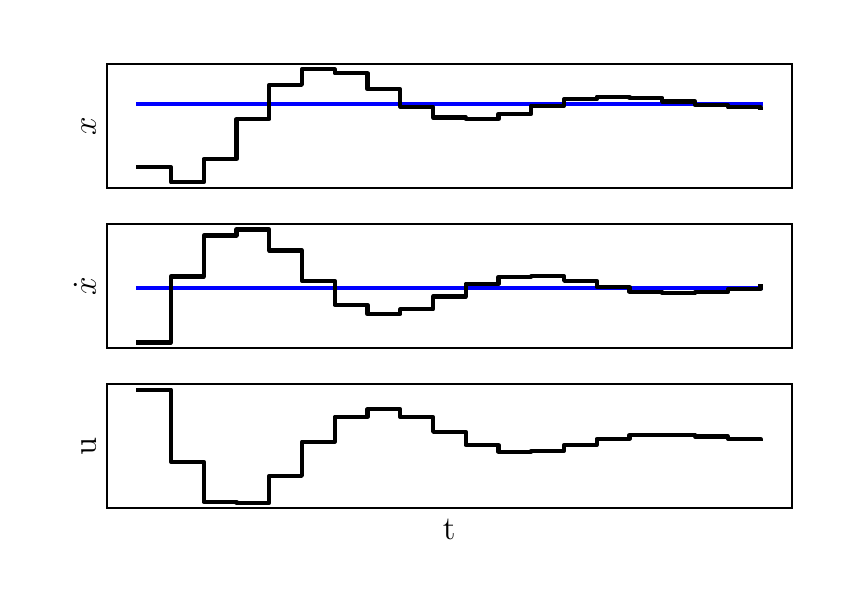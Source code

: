 \begingroup%
\makeatletter%
\begin{pgfpicture}%
\pgfpathrectangle{\pgfpointorigin}{\pgfqpoint{4.0in}{2.8in}}%
\pgfusepath{use as bounding box, clip}%
\begin{pgfscope}%
\pgfsetbuttcap%
\pgfsetmiterjoin%
\definecolor{currentfill}{rgb}{1.0,1.0,1.0}%
\pgfsetfillcolor{currentfill}%
\pgfsetlinewidth{0.0pt}%
\definecolor{currentstroke}{rgb}{1.0,1.0,1.0}%
\pgfsetstrokecolor{currentstroke}%
\pgfsetdash{}{0pt}%
\pgfpathmoveto{\pgfqpoint{0.0in}{0.0in}}%
\pgfpathlineto{\pgfqpoint{4.0in}{0.0in}}%
\pgfpathlineto{\pgfqpoint{4.0in}{2.8in}}%
\pgfpathlineto{\pgfqpoint{0.0in}{2.8in}}%
\pgfpathclose%
\pgfusepath{fill}%
\end{pgfscope}%
\begin{pgfscope}%
\pgfsetbuttcap%
\pgfsetmiterjoin%
\definecolor{currentfill}{rgb}{1.0,1.0,1.0}%
\pgfsetfillcolor{currentfill}%
\pgfsetlinewidth{0.0pt}%
\definecolor{currentstroke}{rgb}{0.0,0.0,0.0}%
\pgfsetstrokecolor{currentstroke}%
\pgfsetstrokeopacity{0.0}%
\pgfsetdash{}{0pt}%
\pgfpathmoveto{\pgfqpoint{0.397in}{1.999in}}%
\pgfpathlineto{\pgfqpoint{3.82in}{1.999in}}%
\pgfpathlineto{\pgfqpoint{3.82in}{2.62in}}%
\pgfpathlineto{\pgfqpoint{0.397in}{2.62in}}%
\pgfpathclose%
\pgfusepath{fill}%
\end{pgfscope}%
\begin{pgfscope}%
\definecolor{textcolor}{rgb}{0.0,0.0,0.0}%
\pgfsetstrokecolor{textcolor}%
\pgfsetfillcolor{textcolor}%
\pgftext[x=0.341in,y=2.309in,,bottom,rotate=90.0]{\color{textcolor}\rmfamily\fontsize{12.0}{14.4}\selectfont \(\displaystyle x\)}%
\end{pgfscope}%
\begin{pgfscope}%
\pgfpathrectangle{\pgfqpoint{0.397in}{1.999in}}{\pgfqpoint{3.423in}{0.621in}}%
\pgfusepath{clip}%
\pgfsetrectcap%
\pgfsetroundjoin%
\pgfsetlinewidth{1.506pt}%
\definecolor{currentstroke}{rgb}{0.0,0.0,1.0}%
\pgfsetstrokecolor{currentstroke}%
\pgfsetdash{}{0pt}%
\pgfpathmoveto{\pgfqpoint{0.552in}{2.419in}}%
\pgfpathlineto{\pgfqpoint{0.716in}{2.419in}}%
\pgfpathlineto{\pgfqpoint{0.716in}{2.419in}}%
\pgfpathlineto{\pgfqpoint{0.88in}{2.419in}}%
\pgfpathlineto{\pgfqpoint{0.88in}{2.419in}}%
\pgfpathlineto{\pgfqpoint{1.044in}{2.419in}}%
\pgfpathlineto{\pgfqpoint{1.044in}{2.419in}}%
\pgfpathlineto{\pgfqpoint{1.208in}{2.419in}}%
\pgfpathlineto{\pgfqpoint{1.208in}{2.419in}}%
\pgfpathlineto{\pgfqpoint{1.371in}{2.419in}}%
\pgfpathlineto{\pgfqpoint{1.371in}{2.419in}}%
\pgfpathlineto{\pgfqpoint{1.535in}{2.419in}}%
\pgfpathlineto{\pgfqpoint{1.535in}{2.419in}}%
\pgfpathlineto{\pgfqpoint{1.699in}{2.419in}}%
\pgfpathlineto{\pgfqpoint{1.699in}{2.419in}}%
\pgfpathlineto{\pgfqpoint{1.863in}{2.419in}}%
\pgfpathlineto{\pgfqpoint{1.863in}{2.419in}}%
\pgfpathlineto{\pgfqpoint{2.027in}{2.419in}}%
\pgfpathlineto{\pgfqpoint{2.027in}{2.419in}}%
\pgfpathlineto{\pgfqpoint{2.19in}{2.419in}}%
\pgfpathlineto{\pgfqpoint{2.19in}{2.419in}}%
\pgfpathlineto{\pgfqpoint{2.354in}{2.419in}}%
\pgfpathlineto{\pgfqpoint{2.354in}{2.419in}}%
\pgfpathlineto{\pgfqpoint{2.518in}{2.419in}}%
\pgfpathlineto{\pgfqpoint{2.518in}{2.419in}}%
\pgfpathlineto{\pgfqpoint{2.682in}{2.419in}}%
\pgfpathlineto{\pgfqpoint{2.682in}{2.419in}}%
\pgfpathlineto{\pgfqpoint{2.845in}{2.419in}}%
\pgfpathlineto{\pgfqpoint{2.845in}{2.419in}}%
\pgfpathlineto{\pgfqpoint{3.009in}{2.419in}}%
\pgfpathlineto{\pgfqpoint{3.009in}{2.419in}}%
\pgfpathlineto{\pgfqpoint{3.173in}{2.419in}}%
\pgfpathlineto{\pgfqpoint{3.173in}{2.419in}}%
\pgfpathlineto{\pgfqpoint{3.337in}{2.419in}}%
\pgfpathlineto{\pgfqpoint{3.337in}{2.419in}}%
\pgfpathlineto{\pgfqpoint{3.501in}{2.419in}}%
\pgfpathlineto{\pgfqpoint{3.501in}{2.419in}}%
\pgfpathlineto{\pgfqpoint{3.664in}{2.419in}}%
\pgfpathlineto{\pgfqpoint{3.664in}{2.419in}}%
\pgfusepath{stroke}%
\end{pgfscope}%
\begin{pgfscope}%
\pgfpathrectangle{\pgfqpoint{0.397in}{1.999in}}{\pgfqpoint{3.423in}{0.621in}}%
\pgfusepath{clip}%
\pgfsetrectcap%
\pgfsetroundjoin%
\pgfsetlinewidth{1.506pt}%
\definecolor{currentstroke}{rgb}{0.0,0.0,0.0}%
\pgfsetstrokecolor{currentstroke}%
\pgfsetdash{}{0pt}%
\pgfpathmoveto{\pgfqpoint{0.552in}{2.103in}}%
\pgfpathlineto{\pgfqpoint{0.716in}{2.103in}}%
\pgfpathlineto{\pgfqpoint{0.716in}{2.027in}}%
\pgfpathlineto{\pgfqpoint{0.88in}{2.027in}}%
\pgfpathlineto{\pgfqpoint{0.88in}{2.143in}}%
\pgfpathlineto{\pgfqpoint{1.044in}{2.143in}}%
\pgfpathlineto{\pgfqpoint{1.044in}{2.343in}}%
\pgfpathlineto{\pgfqpoint{1.208in}{2.343in}}%
\pgfpathlineto{\pgfqpoint{1.208in}{2.514in}}%
\pgfpathlineto{\pgfqpoint{1.371in}{2.514in}}%
\pgfpathlineto{\pgfqpoint{1.371in}{2.592in}}%
\pgfpathlineto{\pgfqpoint{1.535in}{2.592in}}%
\pgfpathlineto{\pgfqpoint{1.535in}{2.572in}}%
\pgfpathlineto{\pgfqpoint{1.699in}{2.572in}}%
\pgfpathlineto{\pgfqpoint{1.699in}{2.492in}}%
\pgfpathlineto{\pgfqpoint{1.863in}{2.492in}}%
\pgfpathlineto{\pgfqpoint{1.863in}{2.405in}}%
\pgfpathlineto{\pgfqpoint{2.027in}{2.405in}}%
\pgfpathlineto{\pgfqpoint{2.027in}{2.351in}}%
\pgfpathlineto{\pgfqpoint{2.19in}{2.351in}}%
\pgfpathlineto{\pgfqpoint{2.19in}{2.343in}}%
\pgfpathlineto{\pgfqpoint{2.354in}{2.343in}}%
\pgfpathlineto{\pgfqpoint{2.354in}{2.37in}}%
\pgfpathlineto{\pgfqpoint{2.518in}{2.37in}}%
\pgfpathlineto{\pgfqpoint{2.518in}{2.41in}}%
\pgfpathlineto{\pgfqpoint{2.682in}{2.41in}}%
\pgfpathlineto{\pgfqpoint{2.682in}{2.442in}}%
\pgfpathlineto{\pgfqpoint{2.845in}{2.442in}}%
\pgfpathlineto{\pgfqpoint{2.845in}{2.455in}}%
\pgfpathlineto{\pgfqpoint{3.009in}{2.455in}}%
\pgfpathlineto{\pgfqpoint{3.009in}{2.449in}}%
\pgfpathlineto{\pgfqpoint{3.173in}{2.449in}}%
\pgfpathlineto{\pgfqpoint{3.173in}{2.431in}}%
\pgfpathlineto{\pgfqpoint{3.337in}{2.431in}}%
\pgfpathlineto{\pgfqpoint{3.337in}{2.413in}}%
\pgfpathlineto{\pgfqpoint{3.501in}{2.413in}}%
\pgfpathlineto{\pgfqpoint{3.501in}{2.402in}}%
\pgfpathlineto{\pgfqpoint{3.664in}{2.402in}}%
\pgfpathlineto{\pgfqpoint{3.664in}{2.401in}}%
\pgfusepath{stroke}%
\end{pgfscope}%
\begin{pgfscope}%
\pgfsetrectcap%
\pgfsetmiterjoin%
\pgfsetlinewidth{0.803pt}%
\definecolor{currentstroke}{rgb}{0.0,0.0,0.0}%
\pgfsetstrokecolor{currentstroke}%
\pgfsetdash{}{0pt}%
\pgfpathmoveto{\pgfqpoint{0.397in}{1.999in}}%
\pgfpathlineto{\pgfqpoint{0.397in}{2.62in}}%
\pgfusepath{stroke}%
\end{pgfscope}%
\begin{pgfscope}%
\pgfsetrectcap%
\pgfsetmiterjoin%
\pgfsetlinewidth{0.803pt}%
\definecolor{currentstroke}{rgb}{0.0,0.0,0.0}%
\pgfsetstrokecolor{currentstroke}%
\pgfsetdash{}{0pt}%
\pgfpathmoveto{\pgfqpoint{3.82in}{1.999in}}%
\pgfpathlineto{\pgfqpoint{3.82in}{2.62in}}%
\pgfusepath{stroke}%
\end{pgfscope}%
\begin{pgfscope}%
\pgfsetrectcap%
\pgfsetmiterjoin%
\pgfsetlinewidth{0.803pt}%
\definecolor{currentstroke}{rgb}{0.0,0.0,0.0}%
\pgfsetstrokecolor{currentstroke}%
\pgfsetdash{}{0pt}%
\pgfpathmoveto{\pgfqpoint{0.397in}{1.999in}}%
\pgfpathlineto{\pgfqpoint{3.82in}{1.999in}}%
\pgfusepath{stroke}%
\end{pgfscope}%
\begin{pgfscope}%
\pgfsetrectcap%
\pgfsetmiterjoin%
\pgfsetlinewidth{0.803pt}%
\definecolor{currentstroke}{rgb}{0.0,0.0,0.0}%
\pgfsetstrokecolor{currentstroke}%
\pgfsetdash{}{0pt}%
\pgfpathmoveto{\pgfqpoint{0.397in}{2.62in}}%
\pgfpathlineto{\pgfqpoint{3.82in}{2.62in}}%
\pgfusepath{stroke}%
\end{pgfscope}%
\begin{pgfscope}%
\pgfsetbuttcap%
\pgfsetmiterjoin%
\definecolor{currentfill}{rgb}{1.0,1.0,1.0}%
\pgfsetfillcolor{currentfill}%
\pgfsetlinewidth{0.0pt}%
\definecolor{currentstroke}{rgb}{0.0,0.0,0.0}%
\pgfsetstrokecolor{currentstroke}%
\pgfsetstrokeopacity{0.0}%
\pgfsetdash{}{0pt}%
\pgfpathmoveto{\pgfqpoint{0.397in}{1.198in}}%
\pgfpathlineto{\pgfqpoint{3.82in}{1.198in}}%
\pgfpathlineto{\pgfqpoint{3.82in}{1.819in}}%
\pgfpathlineto{\pgfqpoint{0.397in}{1.819in}}%
\pgfpathclose%
\pgfusepath{fill}%
\end{pgfscope}%
\begin{pgfscope}%
\definecolor{textcolor}{rgb}{0.0,0.0,0.0}%
\pgfsetstrokecolor{textcolor}%
\pgfsetfillcolor{textcolor}%
\pgftext[x=0.341in,y=1.508in,,bottom,rotate=90.0]{\color{textcolor}\rmfamily\fontsize{12.0}{14.4}\selectfont \(\displaystyle \dot{x}\)}%
\end{pgfscope}%
\begin{pgfscope}%
\pgfpathrectangle{\pgfqpoint{0.397in}{1.198in}}{\pgfqpoint{3.423in}{0.621in}}%
\pgfusepath{clip}%
\pgfsetrectcap%
\pgfsetroundjoin%
\pgfsetlinewidth{1.506pt}%
\definecolor{currentstroke}{rgb}{0.0,0.0,1.0}%
\pgfsetstrokecolor{currentstroke}%
\pgfsetdash{}{0pt}%
\pgfpathmoveto{\pgfqpoint{0.552in}{1.5in}}%
\pgfpathlineto{\pgfqpoint{0.716in}{1.5in}}%
\pgfpathlineto{\pgfqpoint{0.716in}{1.5in}}%
\pgfpathlineto{\pgfqpoint{0.88in}{1.5in}}%
\pgfpathlineto{\pgfqpoint{0.88in}{1.5in}}%
\pgfpathlineto{\pgfqpoint{1.044in}{1.5in}}%
\pgfpathlineto{\pgfqpoint{1.044in}{1.5in}}%
\pgfpathlineto{\pgfqpoint{1.208in}{1.5in}}%
\pgfpathlineto{\pgfqpoint{1.208in}{1.5in}}%
\pgfpathlineto{\pgfqpoint{1.371in}{1.5in}}%
\pgfpathlineto{\pgfqpoint{1.371in}{1.5in}}%
\pgfpathlineto{\pgfqpoint{1.535in}{1.5in}}%
\pgfpathlineto{\pgfqpoint{1.535in}{1.5in}}%
\pgfpathlineto{\pgfqpoint{1.699in}{1.5in}}%
\pgfpathlineto{\pgfqpoint{1.699in}{1.5in}}%
\pgfpathlineto{\pgfqpoint{1.863in}{1.5in}}%
\pgfpathlineto{\pgfqpoint{1.863in}{1.5in}}%
\pgfpathlineto{\pgfqpoint{2.027in}{1.5in}}%
\pgfpathlineto{\pgfqpoint{2.027in}{1.5in}}%
\pgfpathlineto{\pgfqpoint{2.19in}{1.5in}}%
\pgfpathlineto{\pgfqpoint{2.19in}{1.5in}}%
\pgfpathlineto{\pgfqpoint{2.354in}{1.5in}}%
\pgfpathlineto{\pgfqpoint{2.354in}{1.5in}}%
\pgfpathlineto{\pgfqpoint{2.518in}{1.5in}}%
\pgfpathlineto{\pgfqpoint{2.518in}{1.5in}}%
\pgfpathlineto{\pgfqpoint{2.682in}{1.5in}}%
\pgfpathlineto{\pgfqpoint{2.682in}{1.5in}}%
\pgfpathlineto{\pgfqpoint{2.845in}{1.5in}}%
\pgfpathlineto{\pgfqpoint{2.845in}{1.5in}}%
\pgfpathlineto{\pgfqpoint{3.009in}{1.5in}}%
\pgfpathlineto{\pgfqpoint{3.009in}{1.5in}}%
\pgfpathlineto{\pgfqpoint{3.173in}{1.5in}}%
\pgfpathlineto{\pgfqpoint{3.173in}{1.5in}}%
\pgfpathlineto{\pgfqpoint{3.337in}{1.5in}}%
\pgfpathlineto{\pgfqpoint{3.337in}{1.5in}}%
\pgfpathlineto{\pgfqpoint{3.501in}{1.5in}}%
\pgfpathlineto{\pgfqpoint{3.501in}{1.5in}}%
\pgfpathlineto{\pgfqpoint{3.664in}{1.5in}}%
\pgfpathlineto{\pgfqpoint{3.664in}{1.5in}}%
\pgfusepath{stroke}%
\end{pgfscope}%
\begin{pgfscope}%
\pgfpathrectangle{\pgfqpoint{0.397in}{1.198in}}{\pgfqpoint{3.423in}{0.621in}}%
\pgfusepath{clip}%
\pgfsetrectcap%
\pgfsetroundjoin%
\pgfsetlinewidth{1.506pt}%
\definecolor{currentstroke}{rgb}{0.0,0.0,0.0}%
\pgfsetstrokecolor{currentstroke}%
\pgfsetdash{}{0pt}%
\pgfpathmoveto{\pgfqpoint{0.552in}{1.226in}}%
\pgfpathlineto{\pgfqpoint{0.716in}{1.226in}}%
\pgfpathlineto{\pgfqpoint{0.716in}{1.556in}}%
\pgfpathlineto{\pgfqpoint{0.88in}{1.556in}}%
\pgfpathlineto{\pgfqpoint{0.88in}{1.761in}}%
\pgfpathlineto{\pgfqpoint{1.044in}{1.761in}}%
\pgfpathlineto{\pgfqpoint{1.044in}{1.791in}}%
\pgfpathlineto{\pgfqpoint{1.208in}{1.791in}}%
\pgfpathlineto{\pgfqpoint{1.208in}{1.686in}}%
\pgfpathlineto{\pgfqpoint{1.371in}{1.686in}}%
\pgfpathlineto{\pgfqpoint{1.371in}{1.534in}}%
\pgfpathlineto{\pgfqpoint{1.535in}{1.534in}}%
\pgfpathlineto{\pgfqpoint{1.535in}{1.414in}}%
\pgfpathlineto{\pgfqpoint{1.699in}{1.414in}}%
\pgfpathlineto{\pgfqpoint{1.699in}{1.368in}}%
\pgfpathlineto{\pgfqpoint{1.863in}{1.368in}}%
\pgfpathlineto{\pgfqpoint{1.863in}{1.392in}}%
\pgfpathlineto{\pgfqpoint{2.027in}{1.392in}}%
\pgfpathlineto{\pgfqpoint{2.027in}{1.456in}}%
\pgfpathlineto{\pgfqpoint{2.19in}{1.456in}}%
\pgfpathlineto{\pgfqpoint{2.19in}{1.519in}}%
\pgfpathlineto{\pgfqpoint{2.354in}{1.519in}}%
\pgfpathlineto{\pgfqpoint{2.354in}{1.555in}}%
\pgfpathlineto{\pgfqpoint{2.518in}{1.555in}}%
\pgfpathlineto{\pgfqpoint{2.518in}{1.557in}}%
\pgfpathlineto{\pgfqpoint{2.682in}{1.557in}}%
\pgfpathlineto{\pgfqpoint{2.682in}{1.534in}}%
\pgfpathlineto{\pgfqpoint{2.845in}{1.534in}}%
\pgfpathlineto{\pgfqpoint{2.845in}{1.503in}}%
\pgfpathlineto{\pgfqpoint{3.009in}{1.503in}}%
\pgfpathlineto{\pgfqpoint{3.009in}{1.48in}}%
\pgfpathlineto{\pgfqpoint{3.173in}{1.48in}}%
\pgfpathlineto{\pgfqpoint{3.173in}{1.472in}}%
\pgfpathlineto{\pgfqpoint{3.337in}{1.472in}}%
\pgfpathlineto{\pgfqpoint{3.337in}{1.478in}}%
\pgfpathlineto{\pgfqpoint{3.501in}{1.478in}}%
\pgfpathlineto{\pgfqpoint{3.501in}{1.492in}}%
\pgfpathlineto{\pgfqpoint{3.664in}{1.492in}}%
\pgfpathlineto{\pgfqpoint{3.664in}{1.506in}}%
\pgfusepath{stroke}%
\end{pgfscope}%
\begin{pgfscope}%
\pgfsetrectcap%
\pgfsetmiterjoin%
\pgfsetlinewidth{0.803pt}%
\definecolor{currentstroke}{rgb}{0.0,0.0,0.0}%
\pgfsetstrokecolor{currentstroke}%
\pgfsetdash{}{0pt}%
\pgfpathmoveto{\pgfqpoint{0.397in}{1.198in}}%
\pgfpathlineto{\pgfqpoint{0.397in}{1.819in}}%
\pgfusepath{stroke}%
\end{pgfscope}%
\begin{pgfscope}%
\pgfsetrectcap%
\pgfsetmiterjoin%
\pgfsetlinewidth{0.803pt}%
\definecolor{currentstroke}{rgb}{0.0,0.0,0.0}%
\pgfsetstrokecolor{currentstroke}%
\pgfsetdash{}{0pt}%
\pgfpathmoveto{\pgfqpoint{3.82in}{1.198in}}%
\pgfpathlineto{\pgfqpoint{3.82in}{1.819in}}%
\pgfusepath{stroke}%
\end{pgfscope}%
\begin{pgfscope}%
\pgfsetrectcap%
\pgfsetmiterjoin%
\pgfsetlinewidth{0.803pt}%
\definecolor{currentstroke}{rgb}{0.0,0.0,0.0}%
\pgfsetstrokecolor{currentstroke}%
\pgfsetdash{}{0pt}%
\pgfpathmoveto{\pgfqpoint{0.397in}{1.198in}}%
\pgfpathlineto{\pgfqpoint{3.82in}{1.198in}}%
\pgfusepath{stroke}%
\end{pgfscope}%
\begin{pgfscope}%
\pgfsetrectcap%
\pgfsetmiterjoin%
\pgfsetlinewidth{0.803pt}%
\definecolor{currentstroke}{rgb}{0.0,0.0,0.0}%
\pgfsetstrokecolor{currentstroke}%
\pgfsetdash{}{0pt}%
\pgfpathmoveto{\pgfqpoint{0.397in}{1.819in}}%
\pgfpathlineto{\pgfqpoint{3.82in}{1.819in}}%
\pgfusepath{stroke}%
\end{pgfscope}%
\begin{pgfscope}%
\pgfsetbuttcap%
\pgfsetmiterjoin%
\definecolor{currentfill}{rgb}{1.0,1.0,1.0}%
\pgfsetfillcolor{currentfill}%
\pgfsetlinewidth{0.0pt}%
\definecolor{currentstroke}{rgb}{0.0,0.0,0.0}%
\pgfsetstrokecolor{currentstroke}%
\pgfsetstrokeopacity{0.0}%
\pgfsetdash{}{0pt}%
\pgfpathmoveto{\pgfqpoint{0.397in}{0.397in}}%
\pgfpathlineto{\pgfqpoint{3.82in}{0.397in}}%
\pgfpathlineto{\pgfqpoint{3.82in}{1.018in}}%
\pgfpathlineto{\pgfqpoint{0.397in}{1.018in}}%
\pgfpathclose%
\pgfusepath{fill}%
\end{pgfscope}%
\begin{pgfscope}%
\definecolor{textcolor}{rgb}{0.0,0.0,0.0}%
\pgfsetstrokecolor{textcolor}%
\pgfsetfillcolor{textcolor}%
\pgftext[x=2.108in,y=0.341in,,top]{\color{textcolor}\rmfamily\fontsize{12.0}{14.4}\selectfont t}%
\end{pgfscope}%
\begin{pgfscope}%
\definecolor{textcolor}{rgb}{0.0,0.0,0.0}%
\pgfsetstrokecolor{textcolor}%
\pgfsetfillcolor{textcolor}%
\pgftext[x=0.341in,y=0.707in,,bottom,rotate=90.0]{\color{textcolor}\rmfamily\fontsize{12.0}{14.4}\selectfont u}%
\end{pgfscope}%
\begin{pgfscope}%
\pgfpathrectangle{\pgfqpoint{0.397in}{0.397in}}{\pgfqpoint{3.423in}{0.621in}}%
\pgfusepath{clip}%
\pgfsetrectcap%
\pgfsetroundjoin%
\pgfsetlinewidth{1.506pt}%
\definecolor{currentstroke}{rgb}{0.0,0.0,0.0}%
\pgfsetstrokecolor{currentstroke}%
\pgfsetdash{}{0pt}%
\pgfpathmoveto{\pgfqpoint{0.552in}{0.99in}}%
\pgfpathlineto{\pgfqpoint{0.716in}{0.99in}}%
\pgfpathlineto{\pgfqpoint{0.716in}{0.63in}}%
\pgfpathlineto{\pgfqpoint{0.88in}{0.63in}}%
\pgfpathlineto{\pgfqpoint{0.88in}{0.429in}}%
\pgfpathlineto{\pgfqpoint{1.044in}{0.429in}}%
\pgfpathlineto{\pgfqpoint{1.044in}{0.425in}}%
\pgfpathlineto{\pgfqpoint{1.208in}{0.425in}}%
\pgfpathlineto{\pgfqpoint{1.208in}{0.559in}}%
\pgfpathlineto{\pgfqpoint{1.371in}{0.559in}}%
\pgfpathlineto{\pgfqpoint{1.371in}{0.73in}}%
\pgfpathlineto{\pgfqpoint{1.535in}{0.73in}}%
\pgfpathlineto{\pgfqpoint{1.535in}{0.854in}}%
\pgfpathlineto{\pgfqpoint{1.699in}{0.854in}}%
\pgfpathlineto{\pgfqpoint{1.699in}{0.892in}}%
\pgfpathlineto{\pgfqpoint{1.863in}{0.892in}}%
\pgfpathlineto{\pgfqpoint{1.863in}{0.853in}}%
\pgfpathlineto{\pgfqpoint{2.027in}{0.853in}}%
\pgfpathlineto{\pgfqpoint{2.027in}{0.779in}}%
\pgfpathlineto{\pgfqpoint{2.19in}{0.779in}}%
\pgfpathlineto{\pgfqpoint{2.19in}{0.713in}}%
\pgfpathlineto{\pgfqpoint{2.354in}{0.713in}}%
\pgfpathlineto{\pgfqpoint{2.354in}{0.68in}}%
\pgfpathlineto{\pgfqpoint{2.518in}{0.68in}}%
\pgfpathlineto{\pgfqpoint{2.518in}{0.685in}}%
\pgfpathlineto{\pgfqpoint{2.682in}{0.685in}}%
\pgfpathlineto{\pgfqpoint{2.682in}{0.714in}}%
\pgfpathlineto{\pgfqpoint{2.845in}{0.714in}}%
\pgfpathlineto{\pgfqpoint{2.845in}{0.744in}}%
\pgfpathlineto{\pgfqpoint{3.009in}{0.744in}}%
\pgfpathlineto{\pgfqpoint{3.009in}{0.763in}}%
\pgfpathlineto{\pgfqpoint{3.173in}{0.763in}}%
\pgfpathlineto{\pgfqpoint{3.173in}{0.765in}}%
\pgfpathlineto{\pgfqpoint{3.337in}{0.765in}}%
\pgfpathlineto{\pgfqpoint{3.337in}{0.756in}}%
\pgfpathlineto{\pgfqpoint{3.501in}{0.756in}}%
\pgfpathlineto{\pgfqpoint{3.501in}{0.745in}}%
\pgfpathlineto{\pgfqpoint{3.664in}{0.745in}}%
\pgfpathlineto{\pgfqpoint{3.664in}{0.742in}}%
\pgfusepath{stroke}%
\end{pgfscope}%
\begin{pgfscope}%
\pgfsetrectcap%
\pgfsetmiterjoin%
\pgfsetlinewidth{0.803pt}%
\definecolor{currentstroke}{rgb}{0.0,0.0,0.0}%
\pgfsetstrokecolor{currentstroke}%
\pgfsetdash{}{0pt}%
\pgfpathmoveto{\pgfqpoint{0.397in}{0.397in}}%
\pgfpathlineto{\pgfqpoint{0.397in}{1.018in}}%
\pgfusepath{stroke}%
\end{pgfscope}%
\begin{pgfscope}%
\pgfsetrectcap%
\pgfsetmiterjoin%
\pgfsetlinewidth{0.803pt}%
\definecolor{currentstroke}{rgb}{0.0,0.0,0.0}%
\pgfsetstrokecolor{currentstroke}%
\pgfsetdash{}{0pt}%
\pgfpathmoveto{\pgfqpoint{3.82in}{0.397in}}%
\pgfpathlineto{\pgfqpoint{3.82in}{1.018in}}%
\pgfusepath{stroke}%
\end{pgfscope}%
\begin{pgfscope}%
\pgfsetrectcap%
\pgfsetmiterjoin%
\pgfsetlinewidth{0.803pt}%
\definecolor{currentstroke}{rgb}{0.0,0.0,0.0}%
\pgfsetstrokecolor{currentstroke}%
\pgfsetdash{}{0pt}%
\pgfpathmoveto{\pgfqpoint{0.397in}{0.397in}}%
\pgfpathlineto{\pgfqpoint{3.82in}{0.397in}}%
\pgfusepath{stroke}%
\end{pgfscope}%
\begin{pgfscope}%
\pgfsetrectcap%
\pgfsetmiterjoin%
\pgfsetlinewidth{0.803pt}%
\definecolor{currentstroke}{rgb}{0.0,0.0,0.0}%
\pgfsetstrokecolor{currentstroke}%
\pgfsetdash{}{0pt}%
\pgfpathmoveto{\pgfqpoint{0.397in}{1.018in}}%
\pgfpathlineto{\pgfqpoint{3.82in}{1.018in}}%
\pgfusepath{stroke}%
\end{pgfscope}%
\end{pgfpicture}%
\makeatother%
\endgroup%
